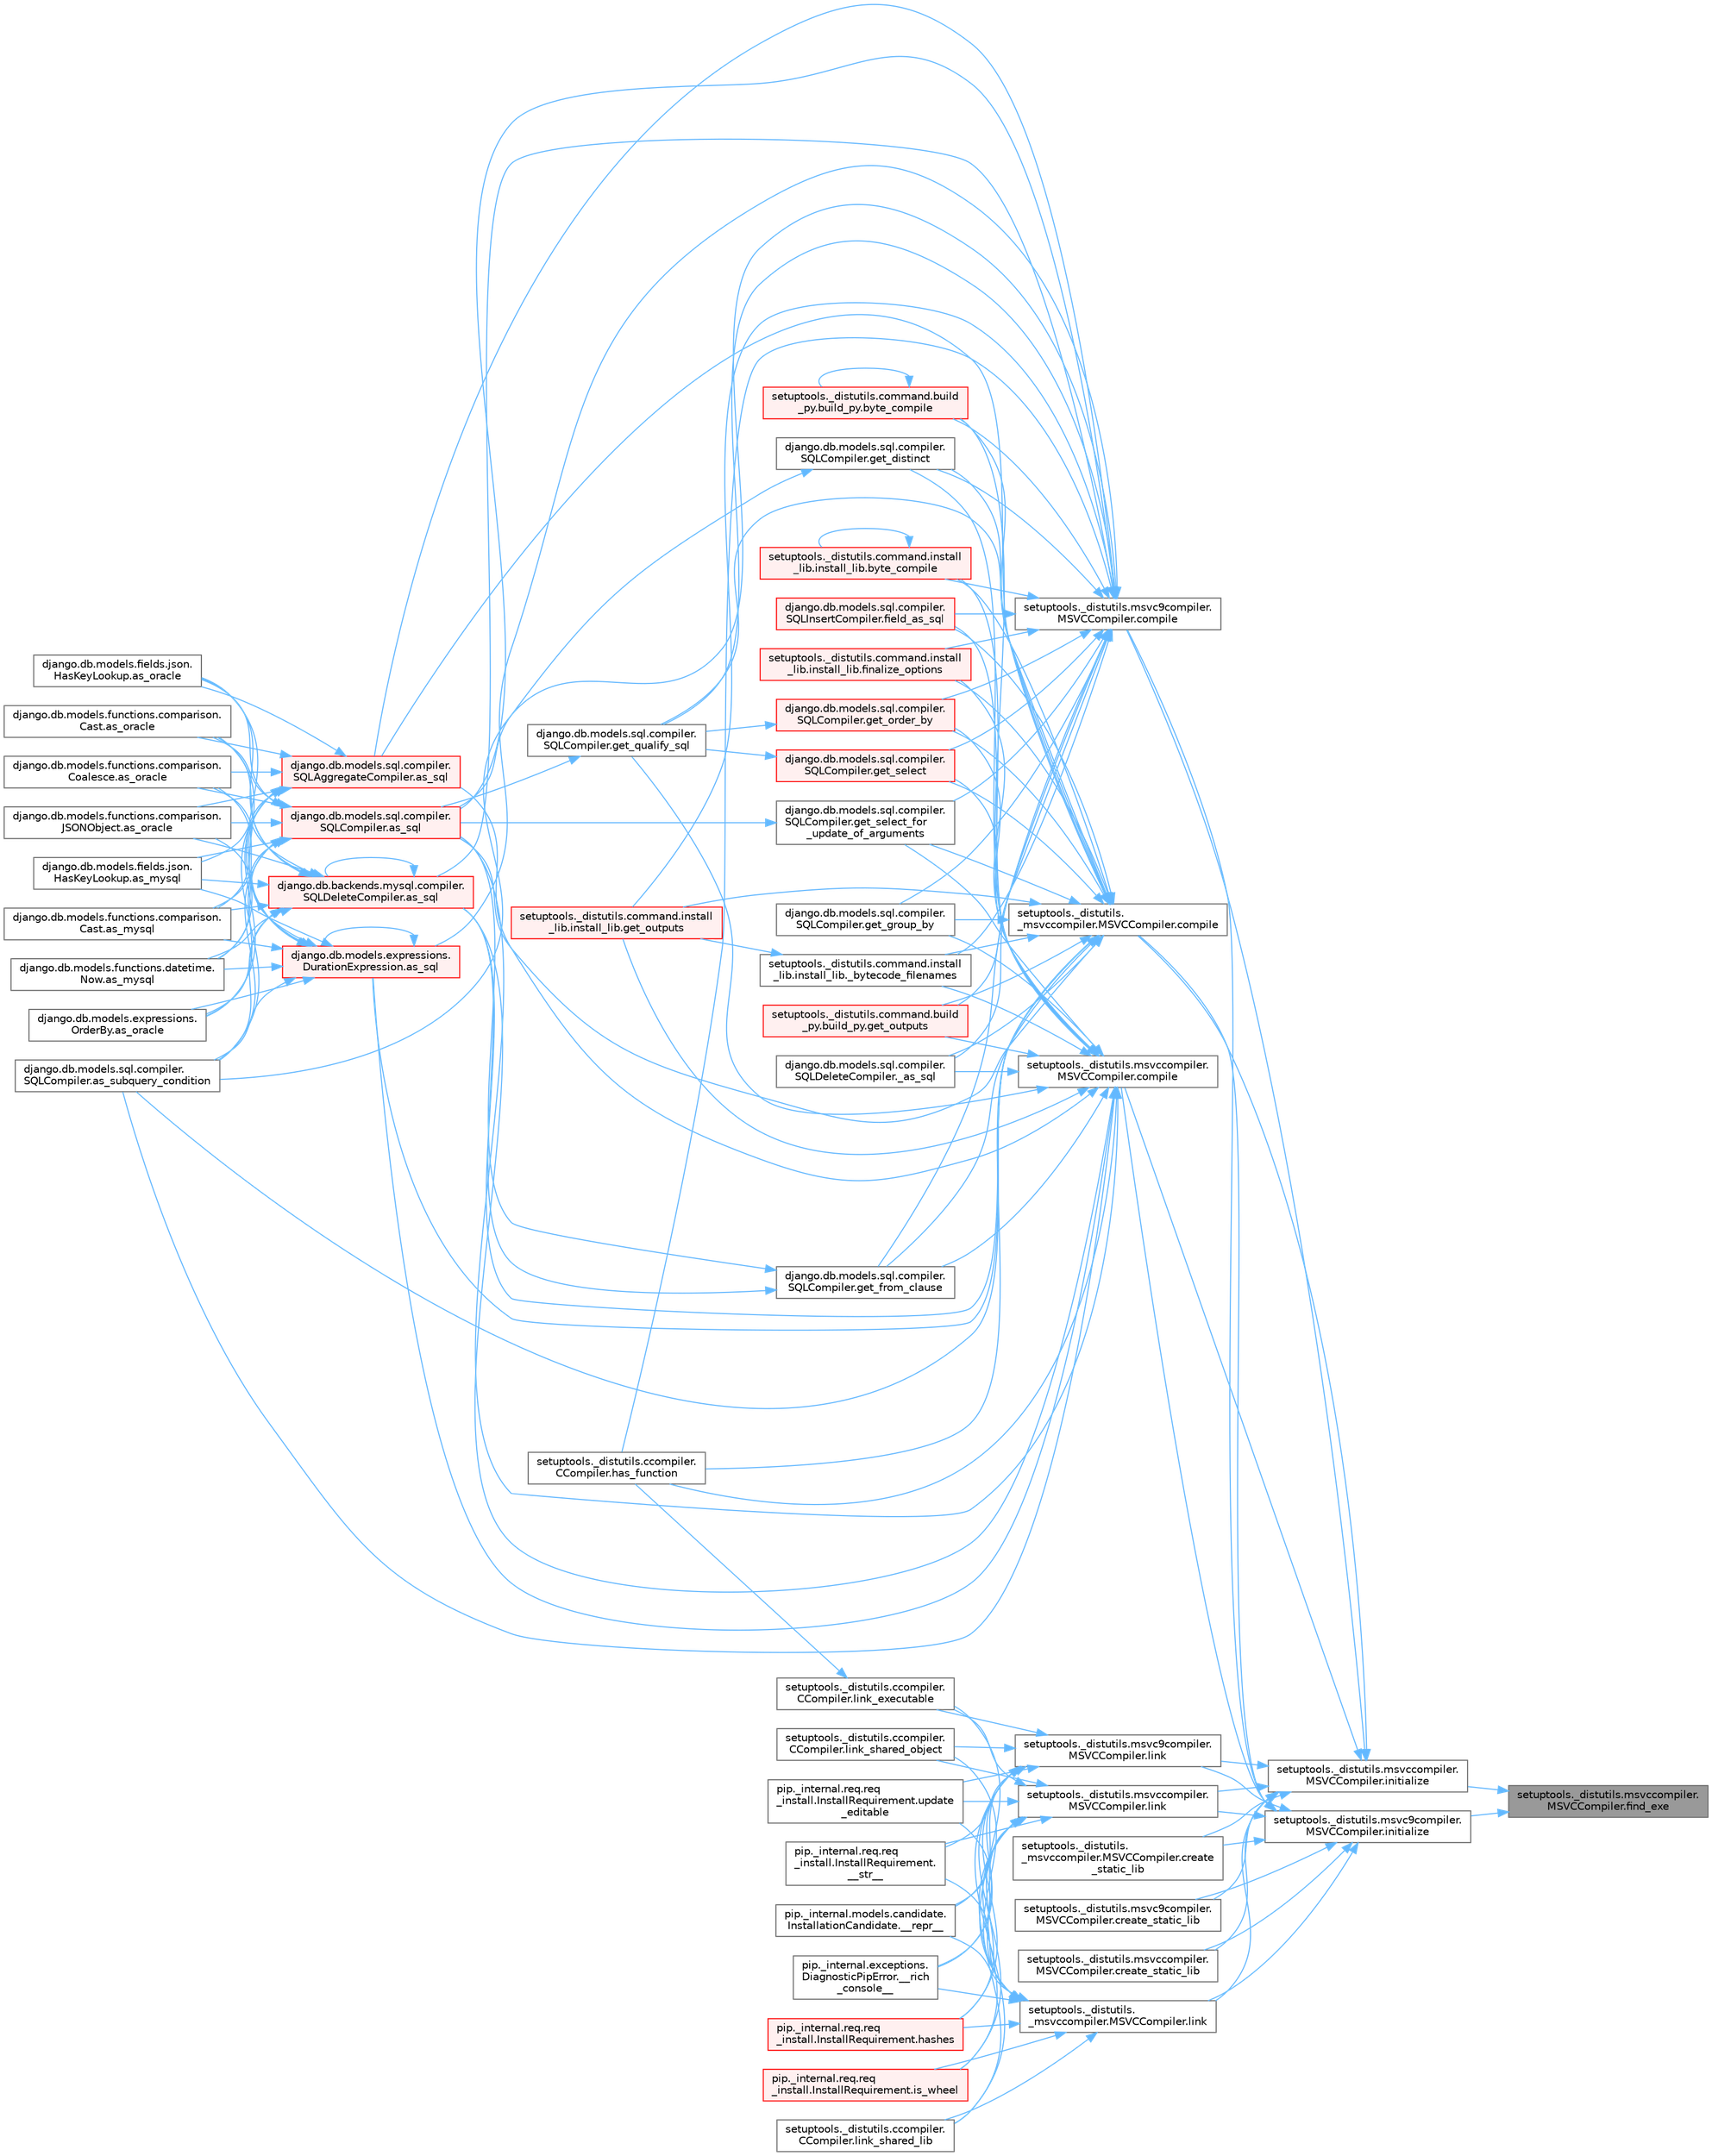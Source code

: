 digraph "setuptools._distutils.msvccompiler.MSVCCompiler.find_exe"
{
 // LATEX_PDF_SIZE
  bgcolor="transparent";
  edge [fontname=Helvetica,fontsize=10,labelfontname=Helvetica,labelfontsize=10];
  node [fontname=Helvetica,fontsize=10,shape=box,height=0.2,width=0.4];
  rankdir="RL";
  Node1 [id="Node000001",label="setuptools._distutils.msvccompiler.\lMSVCCompiler.find_exe",height=0.2,width=0.4,color="gray40", fillcolor="grey60", style="filled", fontcolor="black",tooltip=" "];
  Node1 -> Node2 [id="edge1_Node000001_Node000002",dir="back",color="steelblue1",style="solid",tooltip=" "];
  Node2 [id="Node000002",label="setuptools._distutils.msvc9compiler.\lMSVCCompiler.initialize",height=0.2,width=0.4,color="grey40", fillcolor="white", style="filled",URL="$classsetuptools_1_1__distutils_1_1msvc9compiler_1_1_m_s_v_c_compiler.html#a94f057de1dc9158080035d0acd89412f",tooltip=" "];
  Node2 -> Node3 [id="edge2_Node000002_Node000003",dir="back",color="steelblue1",style="solid",tooltip=" "];
  Node3 [id="Node000003",label="setuptools._distutils.\l_msvccompiler.MSVCCompiler.compile",height=0.2,width=0.4,color="grey40", fillcolor="white", style="filled",URL="$classsetuptools_1_1__distutils_1_1__msvccompiler_1_1_m_s_v_c_compiler.html#a120b859ab4fa415afafa55d41da93d6d",tooltip=" "];
  Node3 -> Node4 [id="edge3_Node000003_Node000004",dir="back",color="steelblue1",style="solid",tooltip=" "];
  Node4 [id="Node000004",label="django.db.models.sql.compiler.\lSQLDeleteCompiler._as_sql",height=0.2,width=0.4,color="grey40", fillcolor="white", style="filled",URL="$classdjango_1_1db_1_1models_1_1sql_1_1compiler_1_1_s_q_l_delete_compiler.html#a692a3a95ea9ae64c0582b1908466cfe7",tooltip=" "];
  Node3 -> Node5 [id="edge4_Node000003_Node000005",dir="back",color="steelblue1",style="solid",tooltip=" "];
  Node5 [id="Node000005",label="setuptools._distutils.command.install\l_lib.install_lib._bytecode_filenames",height=0.2,width=0.4,color="grey40", fillcolor="white", style="filled",URL="$classsetuptools_1_1__distutils_1_1command_1_1install__lib_1_1install__lib.html#a7a553f1ab741bfa02d332fede5374a9d",tooltip=" "];
  Node5 -> Node6 [id="edge5_Node000005_Node000006",dir="back",color="steelblue1",style="solid",tooltip=" "];
  Node6 [id="Node000006",label="setuptools._distutils.command.install\l_lib.install_lib.get_outputs",height=0.2,width=0.4,color="red", fillcolor="#FFF0F0", style="filled",URL="$classsetuptools_1_1__distutils_1_1command_1_1install__lib_1_1install__lib.html#a6be86618e6b7aac41d44b4c305468e33",tooltip=" "];
  Node3 -> Node13 [id="edge6_Node000003_Node000013",dir="back",color="steelblue1",style="solid",tooltip=" "];
  Node13 [id="Node000013",label="django.db.backends.mysql.compiler.\lSQLDeleteCompiler.as_sql",height=0.2,width=0.4,color="red", fillcolor="#FFF0F0", style="filled",URL="$classdjango_1_1db_1_1backends_1_1mysql_1_1compiler_1_1_s_q_l_delete_compiler.html#a71d0cb490cf857ffa3af19927999a391",tooltip=" "];
  Node13 -> Node14 [id="edge7_Node000013_Node000014",dir="back",color="steelblue1",style="solid",tooltip=" "];
  Node14 [id="Node000014",label="django.db.models.fields.json.\lHasKeyLookup.as_mysql",height=0.2,width=0.4,color="grey40", fillcolor="white", style="filled",URL="$classdjango_1_1db_1_1models_1_1fields_1_1json_1_1_has_key_lookup.html#a10f67427287f2c0ea32513ca6f481e96",tooltip=" "];
  Node13 -> Node15 [id="edge8_Node000013_Node000015",dir="back",color="steelblue1",style="solid",tooltip=" "];
  Node15 [id="Node000015",label="django.db.models.functions.comparison.\lCast.as_mysql",height=0.2,width=0.4,color="grey40", fillcolor="white", style="filled",URL="$classdjango_1_1db_1_1models_1_1functions_1_1comparison_1_1_cast.html#a447737891e955909c6a381529a67a84e",tooltip=" "];
  Node13 -> Node16 [id="edge9_Node000013_Node000016",dir="back",color="steelblue1",style="solid",tooltip=" "];
  Node16 [id="Node000016",label="django.db.models.functions.datetime.\lNow.as_mysql",height=0.2,width=0.4,color="grey40", fillcolor="white", style="filled",URL="$classdjango_1_1db_1_1models_1_1functions_1_1datetime_1_1_now.html#a070a9334fb198086c0c4e96e9725d92b",tooltip=" "];
  Node13 -> Node17 [id="edge10_Node000013_Node000017",dir="back",color="steelblue1",style="solid",tooltip=" "];
  Node17 [id="Node000017",label="django.db.models.expressions.\lOrderBy.as_oracle",height=0.2,width=0.4,color="grey40", fillcolor="white", style="filled",URL="$classdjango_1_1db_1_1models_1_1expressions_1_1_order_by.html#af9b6ede9b0df85d6bcf54f983b3a8f6a",tooltip=" "];
  Node13 -> Node18 [id="edge11_Node000013_Node000018",dir="back",color="steelblue1",style="solid",tooltip=" "];
  Node18 [id="Node000018",label="django.db.models.fields.json.\lHasKeyLookup.as_oracle",height=0.2,width=0.4,color="grey40", fillcolor="white", style="filled",URL="$classdjango_1_1db_1_1models_1_1fields_1_1json_1_1_has_key_lookup.html#afbb88aa4fb23b3ec3acdc695c2f52398",tooltip=" "];
  Node13 -> Node19 [id="edge12_Node000013_Node000019",dir="back",color="steelblue1",style="solid",tooltip=" "];
  Node19 [id="Node000019",label="django.db.models.functions.comparison.\lCast.as_oracle",height=0.2,width=0.4,color="grey40", fillcolor="white", style="filled",URL="$classdjango_1_1db_1_1models_1_1functions_1_1comparison_1_1_cast.html#ad466cd7ca85dc257d9e2718f41a263ec",tooltip=" "];
  Node13 -> Node20 [id="edge13_Node000013_Node000020",dir="back",color="steelblue1",style="solid",tooltip=" "];
  Node20 [id="Node000020",label="django.db.models.functions.comparison.\lCoalesce.as_oracle",height=0.2,width=0.4,color="grey40", fillcolor="white", style="filled",URL="$classdjango_1_1db_1_1models_1_1functions_1_1comparison_1_1_coalesce.html#a1bbeea180ef3ef4d8ba5d51d33d6ef85",tooltip=" "];
  Node13 -> Node21 [id="edge14_Node000013_Node000021",dir="back",color="steelblue1",style="solid",tooltip=" "];
  Node21 [id="Node000021",label="django.db.models.functions.comparison.\lJSONObject.as_oracle",height=0.2,width=0.4,color="grey40", fillcolor="white", style="filled",URL="$classdjango_1_1db_1_1models_1_1functions_1_1comparison_1_1_j_s_o_n_object.html#a4b4fa1161d27b0a9bbbdd0370e9af364",tooltip=" "];
  Node13 -> Node13 [id="edge15_Node000013_Node000013",dir="back",color="steelblue1",style="solid",tooltip=" "];
  Node13 -> Node36 [id="edge16_Node000013_Node000036",dir="back",color="steelblue1",style="solid",tooltip=" "];
  Node36 [id="Node000036",label="django.db.models.sql.compiler.\lSQLCompiler.as_subquery_condition",height=0.2,width=0.4,color="grey40", fillcolor="white", style="filled",URL="$classdjango_1_1db_1_1models_1_1sql_1_1compiler_1_1_s_q_l_compiler.html#a78bdce11e05140ed74db8f5463bedfce",tooltip=" "];
  Node3 -> Node42 [id="edge17_Node000003_Node000042",dir="back",color="steelblue1",style="solid",tooltip=" "];
  Node42 [id="Node000042",label="django.db.models.expressions.\lDurationExpression.as_sql",height=0.2,width=0.4,color="red", fillcolor="#FFF0F0", style="filled",URL="$classdjango_1_1db_1_1models_1_1expressions_1_1_duration_expression.html#a96fb041a2c24cc95a51f9a86634a4837",tooltip=" "];
  Node42 -> Node14 [id="edge18_Node000042_Node000014",dir="back",color="steelblue1",style="solid",tooltip=" "];
  Node42 -> Node15 [id="edge19_Node000042_Node000015",dir="back",color="steelblue1",style="solid",tooltip=" "];
  Node42 -> Node16 [id="edge20_Node000042_Node000016",dir="back",color="steelblue1",style="solid",tooltip=" "];
  Node42 -> Node17 [id="edge21_Node000042_Node000017",dir="back",color="steelblue1",style="solid",tooltip=" "];
  Node42 -> Node18 [id="edge22_Node000042_Node000018",dir="back",color="steelblue1",style="solid",tooltip=" "];
  Node42 -> Node19 [id="edge23_Node000042_Node000019",dir="back",color="steelblue1",style="solid",tooltip=" "];
  Node42 -> Node20 [id="edge24_Node000042_Node000020",dir="back",color="steelblue1",style="solid",tooltip=" "];
  Node42 -> Node21 [id="edge25_Node000042_Node000021",dir="back",color="steelblue1",style="solid",tooltip=" "];
  Node42 -> Node42 [id="edge26_Node000042_Node000042",dir="back",color="steelblue1",style="solid",tooltip=" "];
  Node42 -> Node36 [id="edge27_Node000042_Node000036",dir="back",color="steelblue1",style="solid",tooltip=" "];
  Node3 -> Node43 [id="edge28_Node000003_Node000043",dir="back",color="steelblue1",style="solid",tooltip=" "];
  Node43 [id="Node000043",label="django.db.models.sql.compiler.\lSQLAggregateCompiler.as_sql",height=0.2,width=0.4,color="red", fillcolor="#FFF0F0", style="filled",URL="$classdjango_1_1db_1_1models_1_1sql_1_1compiler_1_1_s_q_l_aggregate_compiler.html#a02a1d58598346a16727d513adc5236d4",tooltip=" "];
  Node43 -> Node14 [id="edge29_Node000043_Node000014",dir="back",color="steelblue1",style="solid",tooltip=" "];
  Node43 -> Node15 [id="edge30_Node000043_Node000015",dir="back",color="steelblue1",style="solid",tooltip=" "];
  Node43 -> Node16 [id="edge31_Node000043_Node000016",dir="back",color="steelblue1",style="solid",tooltip=" "];
  Node43 -> Node17 [id="edge32_Node000043_Node000017",dir="back",color="steelblue1",style="solid",tooltip=" "];
  Node43 -> Node18 [id="edge33_Node000043_Node000018",dir="back",color="steelblue1",style="solid",tooltip=" "];
  Node43 -> Node19 [id="edge34_Node000043_Node000019",dir="back",color="steelblue1",style="solid",tooltip=" "];
  Node43 -> Node20 [id="edge35_Node000043_Node000020",dir="back",color="steelblue1",style="solid",tooltip=" "];
  Node43 -> Node21 [id="edge36_Node000043_Node000021",dir="back",color="steelblue1",style="solid",tooltip=" "];
  Node43 -> Node36 [id="edge37_Node000043_Node000036",dir="back",color="steelblue1",style="solid",tooltip=" "];
  Node3 -> Node44 [id="edge38_Node000003_Node000044",dir="back",color="steelblue1",style="solid",tooltip=" "];
  Node44 [id="Node000044",label="django.db.models.sql.compiler.\lSQLCompiler.as_sql",height=0.2,width=0.4,color="red", fillcolor="#FFF0F0", style="filled",URL="$classdjango_1_1db_1_1models_1_1sql_1_1compiler_1_1_s_q_l_compiler.html#a3918d4acd4c4e25eaf039479facdc7db",tooltip=" "];
  Node44 -> Node14 [id="edge39_Node000044_Node000014",dir="back",color="steelblue1",style="solid",tooltip=" "];
  Node44 -> Node15 [id="edge40_Node000044_Node000015",dir="back",color="steelblue1",style="solid",tooltip=" "];
  Node44 -> Node16 [id="edge41_Node000044_Node000016",dir="back",color="steelblue1",style="solid",tooltip=" "];
  Node44 -> Node17 [id="edge42_Node000044_Node000017",dir="back",color="steelblue1",style="solid",tooltip=" "];
  Node44 -> Node18 [id="edge43_Node000044_Node000018",dir="back",color="steelblue1",style="solid",tooltip=" "];
  Node44 -> Node19 [id="edge44_Node000044_Node000019",dir="back",color="steelblue1",style="solid",tooltip=" "];
  Node44 -> Node20 [id="edge45_Node000044_Node000020",dir="back",color="steelblue1",style="solid",tooltip=" "];
  Node44 -> Node21 [id="edge46_Node000044_Node000021",dir="back",color="steelblue1",style="solid",tooltip=" "];
  Node44 -> Node36 [id="edge47_Node000044_Node000036",dir="back",color="steelblue1",style="solid",tooltip=" "];
  Node3 -> Node36 [id="edge48_Node000003_Node000036",dir="back",color="steelblue1",style="solid",tooltip=" "];
  Node3 -> Node45 [id="edge49_Node000003_Node000045",dir="back",color="steelblue1",style="solid",tooltip=" "];
  Node45 [id="Node000045",label="setuptools._distutils.command.build\l_py.build_py.byte_compile",height=0.2,width=0.4,color="red", fillcolor="#FFF0F0", style="filled",URL="$classsetuptools_1_1__distutils_1_1command_1_1build__py_1_1build__py.html#a7904ebbfe94d88432ab3ac03abf93a6c",tooltip=" "];
  Node45 -> Node45 [id="edge50_Node000045_Node000045",dir="back",color="steelblue1",style="solid",tooltip=" "];
  Node3 -> Node48 [id="edge51_Node000003_Node000048",dir="back",color="steelblue1",style="solid",tooltip=" "];
  Node48 [id="Node000048",label="setuptools._distutils.command.install\l_lib.install_lib.byte_compile",height=0.2,width=0.4,color="red", fillcolor="#FFF0F0", style="filled",URL="$classsetuptools_1_1__distutils_1_1command_1_1install__lib_1_1install__lib.html#a96e016f8c5f1277a2174f82cb4976008",tooltip=" "];
  Node48 -> Node48 [id="edge52_Node000048_Node000048",dir="back",color="steelblue1",style="solid",tooltip=" "];
  Node3 -> Node49 [id="edge53_Node000003_Node000049",dir="back",color="steelblue1",style="solid",tooltip=" "];
  Node49 [id="Node000049",label="django.db.models.sql.compiler.\lSQLInsertCompiler.field_as_sql",height=0.2,width=0.4,color="red", fillcolor="#FFF0F0", style="filled",URL="$classdjango_1_1db_1_1models_1_1sql_1_1compiler_1_1_s_q_l_insert_compiler.html#a31466510e3f5eb2bb3b91f8772f5bf4b",tooltip=" "];
  Node3 -> Node52 [id="edge54_Node000003_Node000052",dir="back",color="steelblue1",style="solid",tooltip=" "];
  Node52 [id="Node000052",label="setuptools._distutils.command.install\l_lib.install_lib.finalize_options",height=0.2,width=0.4,color="red", fillcolor="#FFF0F0", style="filled",URL="$classsetuptools_1_1__distutils_1_1command_1_1install__lib_1_1install__lib.html#abb9291d426ff7961acb24deb0e029ce4",tooltip=" "];
  Node3 -> Node55 [id="edge55_Node000003_Node000055",dir="back",color="steelblue1",style="solid",tooltip=" "];
  Node55 [id="Node000055",label="django.db.models.sql.compiler.\lSQLCompiler.get_distinct",height=0.2,width=0.4,color="grey40", fillcolor="white", style="filled",URL="$classdjango_1_1db_1_1models_1_1sql_1_1compiler_1_1_s_q_l_compiler.html#a5afc8cd4e50abc7c5a9f8ca83beba4d4",tooltip=" "];
  Node55 -> Node44 [id="edge56_Node000055_Node000044",dir="back",color="steelblue1",style="solid",tooltip=" "];
  Node3 -> Node56 [id="edge57_Node000003_Node000056",dir="back",color="steelblue1",style="solid",tooltip=" "];
  Node56 [id="Node000056",label="django.db.models.sql.compiler.\lSQLCompiler.get_from_clause",height=0.2,width=0.4,color="grey40", fillcolor="white", style="filled",URL="$classdjango_1_1db_1_1models_1_1sql_1_1compiler_1_1_s_q_l_compiler.html#a83d303ccaad416a1714f4ce46f691473",tooltip=" "];
  Node56 -> Node13 [id="edge58_Node000056_Node000013",dir="back",color="steelblue1",style="solid",tooltip=" "];
  Node56 -> Node44 [id="edge59_Node000056_Node000044",dir="back",color="steelblue1",style="solid",tooltip=" "];
  Node3 -> Node57 [id="edge60_Node000003_Node000057",dir="back",color="steelblue1",style="solid",tooltip=" "];
  Node57 [id="Node000057",label="django.db.models.sql.compiler.\lSQLCompiler.get_group_by",height=0.2,width=0.4,color="grey40", fillcolor="white", style="filled",URL="$classdjango_1_1db_1_1models_1_1sql_1_1compiler_1_1_s_q_l_compiler.html#a952d33943d1a7920e1884ce273e96e53",tooltip=" "];
  Node3 -> Node58 [id="edge61_Node000003_Node000058",dir="back",color="steelblue1",style="solid",tooltip=" "];
  Node58 [id="Node000058",label="django.db.models.sql.compiler.\lSQLCompiler.get_order_by",height=0.2,width=0.4,color="red", fillcolor="#FFF0F0", style="filled",URL="$classdjango_1_1db_1_1models_1_1sql_1_1compiler_1_1_s_q_l_compiler.html#a85a625d03b1e87e5dc6f2ea7e93fef1a",tooltip=" "];
  Node58 -> Node60 [id="edge62_Node000058_Node000060",dir="back",color="steelblue1",style="solid",tooltip=" "];
  Node60 [id="Node000060",label="django.db.models.sql.compiler.\lSQLCompiler.get_qualify_sql",height=0.2,width=0.4,color="grey40", fillcolor="white", style="filled",URL="$classdjango_1_1db_1_1models_1_1sql_1_1compiler_1_1_s_q_l_compiler.html#afdb00329e7a13cfc55825ceb0302bb93",tooltip=" "];
  Node60 -> Node44 [id="edge63_Node000060_Node000044",dir="back",color="steelblue1",style="solid",tooltip=" "];
  Node3 -> Node63 [id="edge64_Node000003_Node000063",dir="back",color="steelblue1",style="solid",tooltip=" "];
  Node63 [id="Node000063",label="setuptools._distutils.command.build\l_py.build_py.get_outputs",height=0.2,width=0.4,color="red", fillcolor="#FFF0F0", style="filled",URL="$classsetuptools_1_1__distutils_1_1command_1_1build__py_1_1build__py.html#a46cabd50dc25977134825f0bff6b2bc3",tooltip=" "];
  Node3 -> Node6 [id="edge65_Node000003_Node000006",dir="back",color="steelblue1",style="solid",tooltip=" "];
  Node3 -> Node60 [id="edge66_Node000003_Node000060",dir="back",color="steelblue1",style="solid",tooltip=" "];
  Node3 -> Node64 [id="edge67_Node000003_Node000064",dir="back",color="steelblue1",style="solid",tooltip=" "];
  Node64 [id="Node000064",label="django.db.models.sql.compiler.\lSQLCompiler.get_select",height=0.2,width=0.4,color="red", fillcolor="#FFF0F0", style="filled",URL="$classdjango_1_1db_1_1models_1_1sql_1_1compiler_1_1_s_q_l_compiler.html#ae45920438395e09bd0e2211c58a50e04",tooltip=" "];
  Node64 -> Node60 [id="edge68_Node000064_Node000060",dir="back",color="steelblue1",style="solid",tooltip=" "];
  Node3 -> Node66 [id="edge69_Node000003_Node000066",dir="back",color="steelblue1",style="solid",tooltip=" "];
  Node66 [id="Node000066",label="django.db.models.sql.compiler.\lSQLCompiler.get_select_for\l_update_of_arguments",height=0.2,width=0.4,color="grey40", fillcolor="white", style="filled",URL="$classdjango_1_1db_1_1models_1_1sql_1_1compiler_1_1_s_q_l_compiler.html#acc146258b1413bd96cd04cad1855dd94",tooltip=" "];
  Node66 -> Node44 [id="edge70_Node000066_Node000044",dir="back",color="steelblue1",style="solid",tooltip=" "];
  Node3 -> Node67 [id="edge71_Node000003_Node000067",dir="back",color="steelblue1",style="solid",tooltip=" "];
  Node67 [id="Node000067",label="setuptools._distutils.ccompiler.\lCCompiler.has_function",height=0.2,width=0.4,color="grey40", fillcolor="white", style="filled",URL="$classsetuptools_1_1__distutils_1_1ccompiler_1_1_c_compiler.html#a095ee5df0f2e6a387621f10c17949738",tooltip=" "];
  Node2 -> Node68 [id="edge72_Node000002_Node000068",dir="back",color="steelblue1",style="solid",tooltip=" "];
  Node68 [id="Node000068",label="setuptools._distutils.msvc9compiler.\lMSVCCompiler.compile",height=0.2,width=0.4,color="grey40", fillcolor="white", style="filled",URL="$classsetuptools_1_1__distutils_1_1msvc9compiler_1_1_m_s_v_c_compiler.html#acef92f6a3e5ca1da81edac6c4eb13394",tooltip=" "];
  Node68 -> Node4 [id="edge73_Node000068_Node000004",dir="back",color="steelblue1",style="solid",tooltip=" "];
  Node68 -> Node5 [id="edge74_Node000068_Node000005",dir="back",color="steelblue1",style="solid",tooltip=" "];
  Node68 -> Node13 [id="edge75_Node000068_Node000013",dir="back",color="steelblue1",style="solid",tooltip=" "];
  Node68 -> Node42 [id="edge76_Node000068_Node000042",dir="back",color="steelblue1",style="solid",tooltip=" "];
  Node68 -> Node43 [id="edge77_Node000068_Node000043",dir="back",color="steelblue1",style="solid",tooltip=" "];
  Node68 -> Node44 [id="edge78_Node000068_Node000044",dir="back",color="steelblue1",style="solid",tooltip=" "];
  Node68 -> Node36 [id="edge79_Node000068_Node000036",dir="back",color="steelblue1",style="solid",tooltip=" "];
  Node68 -> Node45 [id="edge80_Node000068_Node000045",dir="back",color="steelblue1",style="solid",tooltip=" "];
  Node68 -> Node48 [id="edge81_Node000068_Node000048",dir="back",color="steelblue1",style="solid",tooltip=" "];
  Node68 -> Node49 [id="edge82_Node000068_Node000049",dir="back",color="steelblue1",style="solid",tooltip=" "];
  Node68 -> Node52 [id="edge83_Node000068_Node000052",dir="back",color="steelblue1",style="solid",tooltip=" "];
  Node68 -> Node55 [id="edge84_Node000068_Node000055",dir="back",color="steelblue1",style="solid",tooltip=" "];
  Node68 -> Node56 [id="edge85_Node000068_Node000056",dir="back",color="steelblue1",style="solid",tooltip=" "];
  Node68 -> Node57 [id="edge86_Node000068_Node000057",dir="back",color="steelblue1",style="solid",tooltip=" "];
  Node68 -> Node58 [id="edge87_Node000068_Node000058",dir="back",color="steelblue1",style="solid",tooltip=" "];
  Node68 -> Node63 [id="edge88_Node000068_Node000063",dir="back",color="steelblue1",style="solid",tooltip=" "];
  Node68 -> Node6 [id="edge89_Node000068_Node000006",dir="back",color="steelblue1",style="solid",tooltip=" "];
  Node68 -> Node60 [id="edge90_Node000068_Node000060",dir="back",color="steelblue1",style="solid",tooltip=" "];
  Node68 -> Node64 [id="edge91_Node000068_Node000064",dir="back",color="steelblue1",style="solid",tooltip=" "];
  Node68 -> Node66 [id="edge92_Node000068_Node000066",dir="back",color="steelblue1",style="solid",tooltip=" "];
  Node68 -> Node67 [id="edge93_Node000068_Node000067",dir="back",color="steelblue1",style="solid",tooltip=" "];
  Node2 -> Node69 [id="edge94_Node000002_Node000069",dir="back",color="steelblue1",style="solid",tooltip=" "];
  Node69 [id="Node000069",label="setuptools._distutils.msvccompiler.\lMSVCCompiler.compile",height=0.2,width=0.4,color="grey40", fillcolor="white", style="filled",URL="$classsetuptools_1_1__distutils_1_1msvccompiler_1_1_m_s_v_c_compiler.html#a0b94993c995adcbeba0bd04caff0905a",tooltip=" "];
  Node69 -> Node4 [id="edge95_Node000069_Node000004",dir="back",color="steelblue1",style="solid",tooltip=" "];
  Node69 -> Node5 [id="edge96_Node000069_Node000005",dir="back",color="steelblue1",style="solid",tooltip=" "];
  Node69 -> Node13 [id="edge97_Node000069_Node000013",dir="back",color="steelblue1",style="solid",tooltip=" "];
  Node69 -> Node42 [id="edge98_Node000069_Node000042",dir="back",color="steelblue1",style="solid",tooltip=" "];
  Node69 -> Node43 [id="edge99_Node000069_Node000043",dir="back",color="steelblue1",style="solid",tooltip=" "];
  Node69 -> Node44 [id="edge100_Node000069_Node000044",dir="back",color="steelblue1",style="solid",tooltip=" "];
  Node69 -> Node36 [id="edge101_Node000069_Node000036",dir="back",color="steelblue1",style="solid",tooltip=" "];
  Node69 -> Node45 [id="edge102_Node000069_Node000045",dir="back",color="steelblue1",style="solid",tooltip=" "];
  Node69 -> Node48 [id="edge103_Node000069_Node000048",dir="back",color="steelblue1",style="solid",tooltip=" "];
  Node69 -> Node49 [id="edge104_Node000069_Node000049",dir="back",color="steelblue1",style="solid",tooltip=" "];
  Node69 -> Node52 [id="edge105_Node000069_Node000052",dir="back",color="steelblue1",style="solid",tooltip=" "];
  Node69 -> Node55 [id="edge106_Node000069_Node000055",dir="back",color="steelblue1",style="solid",tooltip=" "];
  Node69 -> Node56 [id="edge107_Node000069_Node000056",dir="back",color="steelblue1",style="solid",tooltip=" "];
  Node69 -> Node57 [id="edge108_Node000069_Node000057",dir="back",color="steelblue1",style="solid",tooltip=" "];
  Node69 -> Node58 [id="edge109_Node000069_Node000058",dir="back",color="steelblue1",style="solid",tooltip=" "];
  Node69 -> Node63 [id="edge110_Node000069_Node000063",dir="back",color="steelblue1",style="solid",tooltip=" "];
  Node69 -> Node6 [id="edge111_Node000069_Node000006",dir="back",color="steelblue1",style="solid",tooltip=" "];
  Node69 -> Node60 [id="edge112_Node000069_Node000060",dir="back",color="steelblue1",style="solid",tooltip=" "];
  Node69 -> Node64 [id="edge113_Node000069_Node000064",dir="back",color="steelblue1",style="solid",tooltip=" "];
  Node69 -> Node66 [id="edge114_Node000069_Node000066",dir="back",color="steelblue1",style="solid",tooltip=" "];
  Node69 -> Node67 [id="edge115_Node000069_Node000067",dir="back",color="steelblue1",style="solid",tooltip=" "];
  Node2 -> Node70 [id="edge116_Node000002_Node000070",dir="back",color="steelblue1",style="solid",tooltip=" "];
  Node70 [id="Node000070",label="setuptools._distutils.\l_msvccompiler.MSVCCompiler.create\l_static_lib",height=0.2,width=0.4,color="grey40", fillcolor="white", style="filled",URL="$classsetuptools_1_1__distutils_1_1__msvccompiler_1_1_m_s_v_c_compiler.html#ae04525e6f7fa5d4367174897343b46a8",tooltip=" "];
  Node2 -> Node71 [id="edge117_Node000002_Node000071",dir="back",color="steelblue1",style="solid",tooltip=" "];
  Node71 [id="Node000071",label="setuptools._distutils.msvc9compiler.\lMSVCCompiler.create_static_lib",height=0.2,width=0.4,color="grey40", fillcolor="white", style="filled",URL="$classsetuptools_1_1__distutils_1_1msvc9compiler_1_1_m_s_v_c_compiler.html#ac17cc8956aa2747a4dcf61e7bc8cffe2",tooltip=" "];
  Node2 -> Node72 [id="edge118_Node000002_Node000072",dir="back",color="steelblue1",style="solid",tooltip=" "];
  Node72 [id="Node000072",label="setuptools._distutils.msvccompiler.\lMSVCCompiler.create_static_lib",height=0.2,width=0.4,color="grey40", fillcolor="white", style="filled",URL="$classsetuptools_1_1__distutils_1_1msvccompiler_1_1_m_s_v_c_compiler.html#ad83a7cd8231307ea7189e8344bfd98bf",tooltip=" "];
  Node2 -> Node73 [id="edge119_Node000002_Node000073",dir="back",color="steelblue1",style="solid",tooltip=" "];
  Node73 [id="Node000073",label="setuptools._distutils.\l_msvccompiler.MSVCCompiler.link",height=0.2,width=0.4,color="grey40", fillcolor="white", style="filled",URL="$classsetuptools_1_1__distutils_1_1__msvccompiler_1_1_m_s_v_c_compiler.html#aefba9a19cc1d7316a3755f96f4def5f7",tooltip=" "];
  Node73 -> Node74 [id="edge120_Node000073_Node000074",dir="back",color="steelblue1",style="solid",tooltip=" "];
  Node74 [id="Node000074",label="pip._internal.models.candidate.\lInstallationCandidate.__repr__",height=0.2,width=0.4,color="grey40", fillcolor="white", style="filled",URL="$classpip_1_1__internal_1_1models_1_1candidate_1_1_installation_candidate.html#a49ee1c1d2c89b1877a103e615b0b1d0b",tooltip=" "];
  Node73 -> Node75 [id="edge121_Node000073_Node000075",dir="back",color="steelblue1",style="solid",tooltip=" "];
  Node75 [id="Node000075",label="pip._internal.exceptions.\lDiagnosticPipError.__rich\l_console__",height=0.2,width=0.4,color="grey40", fillcolor="white", style="filled",URL="$classpip_1_1__internal_1_1exceptions_1_1_diagnostic_pip_error.html#ae53a5c1fbcdadc8c58ac65565862d7a7",tooltip=" "];
  Node73 -> Node76 [id="edge122_Node000073_Node000076",dir="back",color="steelblue1",style="solid",tooltip=" "];
  Node76 [id="Node000076",label="pip._internal.req.req\l_install.InstallRequirement.\l__str__",height=0.2,width=0.4,color="grey40", fillcolor="white", style="filled",URL="$classpip_1_1__internal_1_1req_1_1req__install_1_1_install_requirement.html#a837c246def32f68224a9bdf67f3371e8",tooltip=" "];
  Node73 -> Node77 [id="edge123_Node000073_Node000077",dir="back",color="steelblue1",style="solid",tooltip=" "];
  Node77 [id="Node000077",label="pip._internal.req.req\l_install.InstallRequirement.hashes",height=0.2,width=0.4,color="red", fillcolor="#FFF0F0", style="filled",URL="$classpip_1_1__internal_1_1req_1_1req__install_1_1_install_requirement.html#acf56120e2e7c5046433147b7b496f74a",tooltip=" "];
  Node73 -> Node145 [id="edge124_Node000073_Node000145",dir="back",color="steelblue1",style="solid",tooltip=" "];
  Node145 [id="Node000145",label="pip._internal.req.req\l_install.InstallRequirement.is_wheel",height=0.2,width=0.4,color="red", fillcolor="#FFF0F0", style="filled",URL="$classpip_1_1__internal_1_1req_1_1req__install_1_1_install_requirement.html#a96a0dcbdfe1836b1f995bbd2bed7a64a",tooltip=" "];
  Node73 -> Node147 [id="edge125_Node000073_Node000147",dir="back",color="steelblue1",style="solid",tooltip=" "];
  Node147 [id="Node000147",label="setuptools._distutils.ccompiler.\lCCompiler.link_executable",height=0.2,width=0.4,color="grey40", fillcolor="white", style="filled",URL="$classsetuptools_1_1__distutils_1_1ccompiler_1_1_c_compiler.html#a7304f11cc32fac2f8c39932128e42fb0",tooltip=" "];
  Node147 -> Node67 [id="edge126_Node000147_Node000067",dir="back",color="steelblue1",style="solid",tooltip=" "];
  Node73 -> Node148 [id="edge127_Node000073_Node000148",dir="back",color="steelblue1",style="solid",tooltip=" "];
  Node148 [id="Node000148",label="setuptools._distutils.ccompiler.\lCCompiler.link_shared_lib",height=0.2,width=0.4,color="grey40", fillcolor="white", style="filled",URL="$classsetuptools_1_1__distutils_1_1ccompiler_1_1_c_compiler.html#a6b3ac860646728c62f543f13a0b53887",tooltip=" "];
  Node73 -> Node149 [id="edge128_Node000073_Node000149",dir="back",color="steelblue1",style="solid",tooltip=" "];
  Node149 [id="Node000149",label="setuptools._distutils.ccompiler.\lCCompiler.link_shared_object",height=0.2,width=0.4,color="grey40", fillcolor="white", style="filled",URL="$classsetuptools_1_1__distutils_1_1ccompiler_1_1_c_compiler.html#a4ac0db2684041f9f4cfb641037b0ba4d",tooltip=" "];
  Node73 -> Node150 [id="edge129_Node000073_Node000150",dir="back",color="steelblue1",style="solid",tooltip=" "];
  Node150 [id="Node000150",label="pip._internal.req.req\l_install.InstallRequirement.update\l_editable",height=0.2,width=0.4,color="grey40", fillcolor="white", style="filled",URL="$classpip_1_1__internal_1_1req_1_1req__install_1_1_install_requirement.html#a138ffc98065172cbd29af90e6cd25871",tooltip=" "];
  Node2 -> Node1680 [id="edge130_Node000002_Node001680",dir="back",color="steelblue1",style="solid",tooltip=" "];
  Node1680 [id="Node001680",label="setuptools._distutils.msvc9compiler.\lMSVCCompiler.link",height=0.2,width=0.4,color="grey40", fillcolor="white", style="filled",URL="$classsetuptools_1_1__distutils_1_1msvc9compiler_1_1_m_s_v_c_compiler.html#a0c96b6aa97f0cccac88db8bc4220274f",tooltip=" "];
  Node1680 -> Node74 [id="edge131_Node001680_Node000074",dir="back",color="steelblue1",style="solid",tooltip=" "];
  Node1680 -> Node75 [id="edge132_Node001680_Node000075",dir="back",color="steelblue1",style="solid",tooltip=" "];
  Node1680 -> Node76 [id="edge133_Node001680_Node000076",dir="back",color="steelblue1",style="solid",tooltip=" "];
  Node1680 -> Node77 [id="edge134_Node001680_Node000077",dir="back",color="steelblue1",style="solid",tooltip=" "];
  Node1680 -> Node145 [id="edge135_Node001680_Node000145",dir="back",color="steelblue1",style="solid",tooltip=" "];
  Node1680 -> Node147 [id="edge136_Node001680_Node000147",dir="back",color="steelblue1",style="solid",tooltip=" "];
  Node1680 -> Node148 [id="edge137_Node001680_Node000148",dir="back",color="steelblue1",style="solid",tooltip=" "];
  Node1680 -> Node149 [id="edge138_Node001680_Node000149",dir="back",color="steelblue1",style="solid",tooltip=" "];
  Node1680 -> Node150 [id="edge139_Node001680_Node000150",dir="back",color="steelblue1",style="solid",tooltip=" "];
  Node2 -> Node1681 [id="edge140_Node000002_Node001681",dir="back",color="steelblue1",style="solid",tooltip=" "];
  Node1681 [id="Node001681",label="setuptools._distutils.msvccompiler.\lMSVCCompiler.link",height=0.2,width=0.4,color="grey40", fillcolor="white", style="filled",URL="$classsetuptools_1_1__distutils_1_1msvccompiler_1_1_m_s_v_c_compiler.html#a99e371debe387deabeae0b75e3b70af5",tooltip=" "];
  Node1681 -> Node74 [id="edge141_Node001681_Node000074",dir="back",color="steelblue1",style="solid",tooltip=" "];
  Node1681 -> Node75 [id="edge142_Node001681_Node000075",dir="back",color="steelblue1",style="solid",tooltip=" "];
  Node1681 -> Node76 [id="edge143_Node001681_Node000076",dir="back",color="steelblue1",style="solid",tooltip=" "];
  Node1681 -> Node77 [id="edge144_Node001681_Node000077",dir="back",color="steelblue1",style="solid",tooltip=" "];
  Node1681 -> Node145 [id="edge145_Node001681_Node000145",dir="back",color="steelblue1",style="solid",tooltip=" "];
  Node1681 -> Node147 [id="edge146_Node001681_Node000147",dir="back",color="steelblue1",style="solid",tooltip=" "];
  Node1681 -> Node148 [id="edge147_Node001681_Node000148",dir="back",color="steelblue1",style="solid",tooltip=" "];
  Node1681 -> Node149 [id="edge148_Node001681_Node000149",dir="back",color="steelblue1",style="solid",tooltip=" "];
  Node1681 -> Node150 [id="edge149_Node001681_Node000150",dir="back",color="steelblue1",style="solid",tooltip=" "];
  Node1 -> Node3180 [id="edge150_Node000001_Node003180",dir="back",color="steelblue1",style="solid",tooltip=" "];
  Node3180 [id="Node003180",label="setuptools._distutils.msvccompiler.\lMSVCCompiler.initialize",height=0.2,width=0.4,color="grey40", fillcolor="white", style="filled",URL="$classsetuptools_1_1__distutils_1_1msvccompiler_1_1_m_s_v_c_compiler.html#a622c75ec314a3e866578248e9bfcef28",tooltip=" "];
  Node3180 -> Node3 [id="edge151_Node003180_Node000003",dir="back",color="steelblue1",style="solid",tooltip=" "];
  Node3180 -> Node68 [id="edge152_Node003180_Node000068",dir="back",color="steelblue1",style="solid",tooltip=" "];
  Node3180 -> Node69 [id="edge153_Node003180_Node000069",dir="back",color="steelblue1",style="solid",tooltip=" "];
  Node3180 -> Node70 [id="edge154_Node003180_Node000070",dir="back",color="steelblue1",style="solid",tooltip=" "];
  Node3180 -> Node71 [id="edge155_Node003180_Node000071",dir="back",color="steelblue1",style="solid",tooltip=" "];
  Node3180 -> Node72 [id="edge156_Node003180_Node000072",dir="back",color="steelblue1",style="solid",tooltip=" "];
  Node3180 -> Node73 [id="edge157_Node003180_Node000073",dir="back",color="steelblue1",style="solid",tooltip=" "];
  Node3180 -> Node1680 [id="edge158_Node003180_Node001680",dir="back",color="steelblue1",style="solid",tooltip=" "];
  Node3180 -> Node1681 [id="edge159_Node003180_Node001681",dir="back",color="steelblue1",style="solid",tooltip=" "];
}
